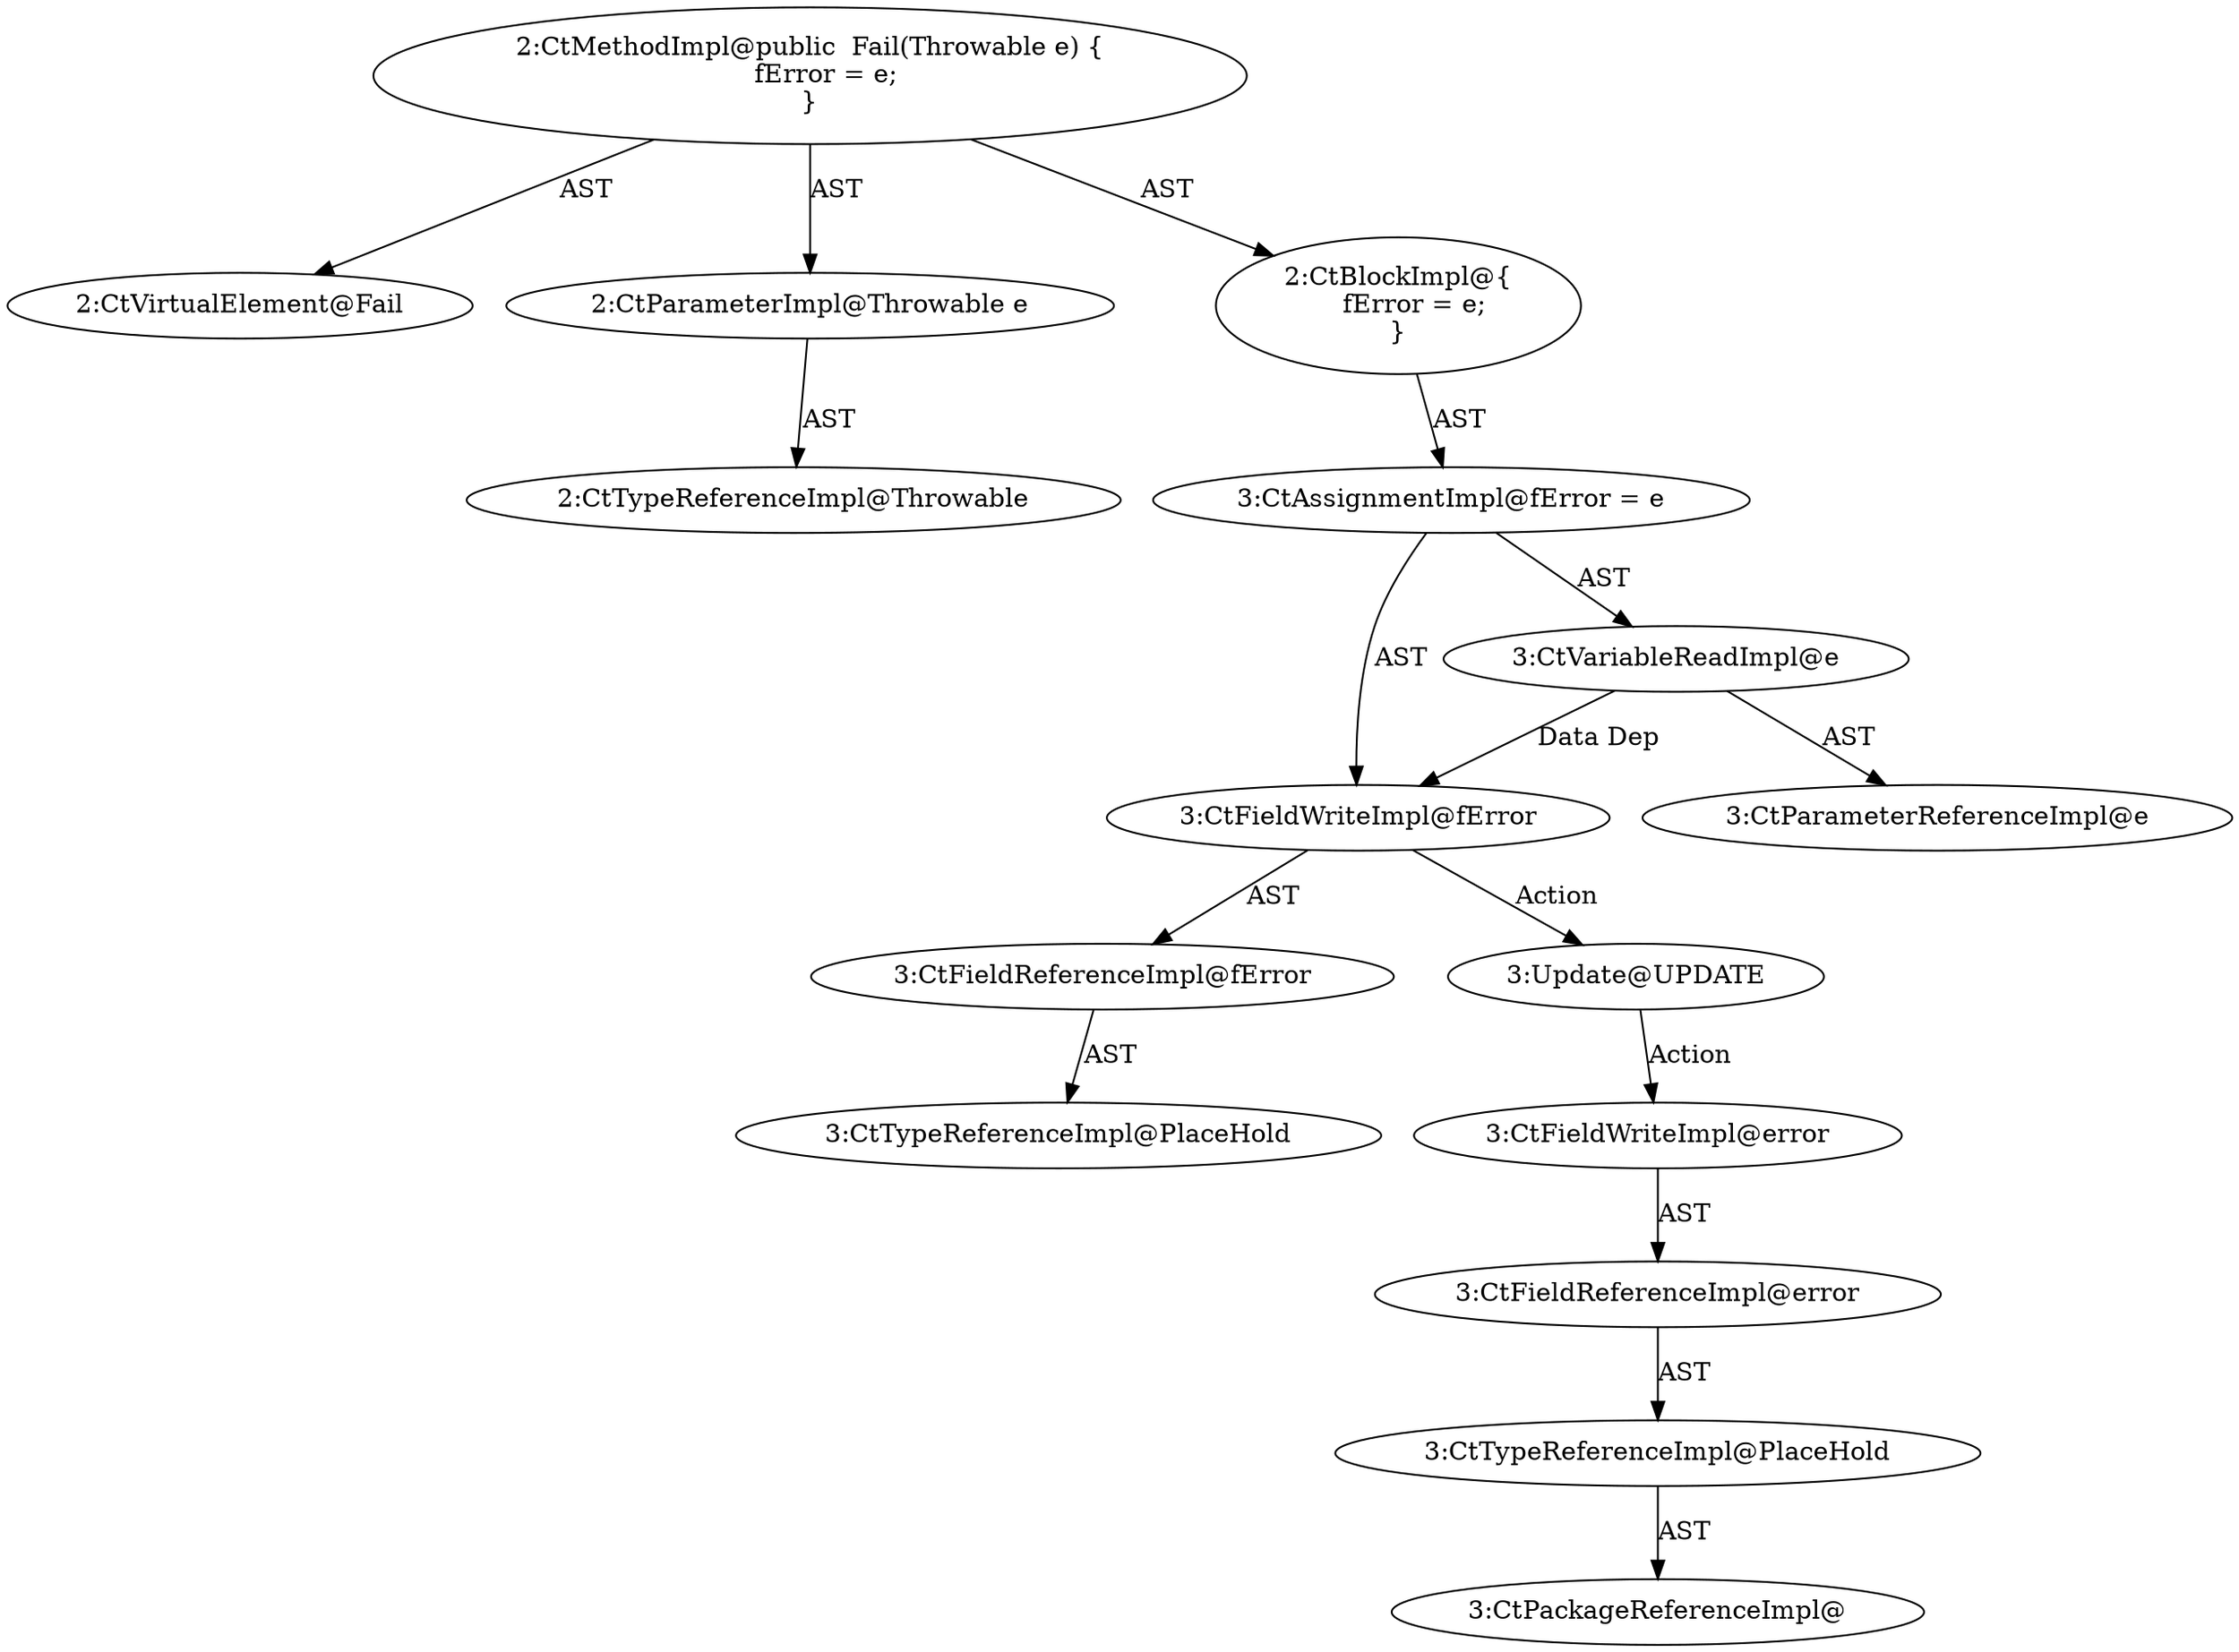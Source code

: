 digraph "Fail#?,Throwable" {
0 [label="2:CtVirtualElement@Fail" shape=ellipse]
1 [label="2:CtParameterImpl@Throwable e" shape=ellipse]
2 [label="2:CtTypeReferenceImpl@Throwable" shape=ellipse]
3 [label="3:CtFieldReferenceImpl@fError" shape=ellipse]
4 [label="3:CtTypeReferenceImpl@PlaceHold" shape=ellipse]
5 [label="3:CtFieldWriteImpl@fError" shape=ellipse]
6 [label="3:CtVariableReadImpl@e" shape=ellipse]
7 [label="3:CtParameterReferenceImpl@e" shape=ellipse]
8 [label="3:CtAssignmentImpl@fError = e" shape=ellipse]
9 [label="2:CtBlockImpl@\{
    fError = e;
\}" shape=ellipse]
10 [label="2:CtMethodImpl@public  Fail(Throwable e) \{
    fError = e;
\}" shape=ellipse]
11 [label="3:Update@UPDATE" shape=ellipse]
12 [label="3:CtPackageReferenceImpl@" shape=ellipse]
13 [label="3:CtTypeReferenceImpl@PlaceHold" shape=ellipse]
14 [label="3:CtFieldReferenceImpl@error" shape=ellipse]
15 [label="3:CtFieldWriteImpl@error" shape=ellipse]
1 -> 2 [label="AST"];
3 -> 4 [label="AST"];
5 -> 3 [label="AST"];
5 -> 11 [label="Action"];
6 -> 7 [label="AST"];
6 -> 5 [label="Data Dep"];
8 -> 5 [label="AST"];
8 -> 6 [label="AST"];
9 -> 8 [label="AST"];
10 -> 0 [label="AST"];
10 -> 1 [label="AST"];
10 -> 9 [label="AST"];
11 -> 15 [label="Action"];
13 -> 12 [label="AST"];
14 -> 13 [label="AST"];
15 -> 14 [label="AST"];
}